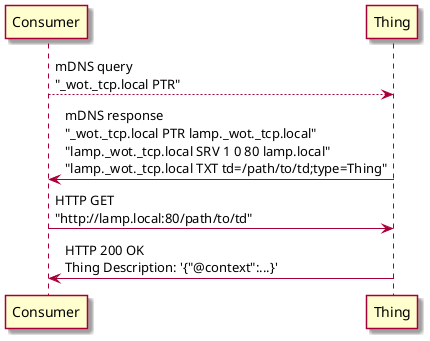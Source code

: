 @startuml
skin rose
skinparam defaultFontName "Noto Sans"
participant "Consumer" as Consumer
participant "Thing" as Thing

Consumer --> Thing : mDNS query\n"_wot._tcp.local PTR"
Thing ->  Consumer : mDNS response\n"_wot._tcp.local PTR lamp._wot._tcp.local"\n"lamp._wot._tcp.local SRV 1 0 80 lamp.local"\n"lamp._wot._tcp.local TXT td=/path/to/td;type=Thing"
Consumer -> Thing  : HTTP GET\n"http://lamp.local:80/path/to/td"
Thing ->  Consumer : HTTP 200 OK\nThing Description: '{"@context":...}'
@enduml